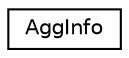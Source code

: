 digraph G
{
  edge [fontname="Helvetica",fontsize="10",labelfontname="Helvetica",labelfontsize="10"];
  node [fontname="Helvetica",fontsize="10",shape=record];
  rankdir=LR;
  Node1 [label="AggInfo",height=0.2,width=0.4,color="black", fillcolor="white", style="filled",URL="$structAggInfo.html"];
}
